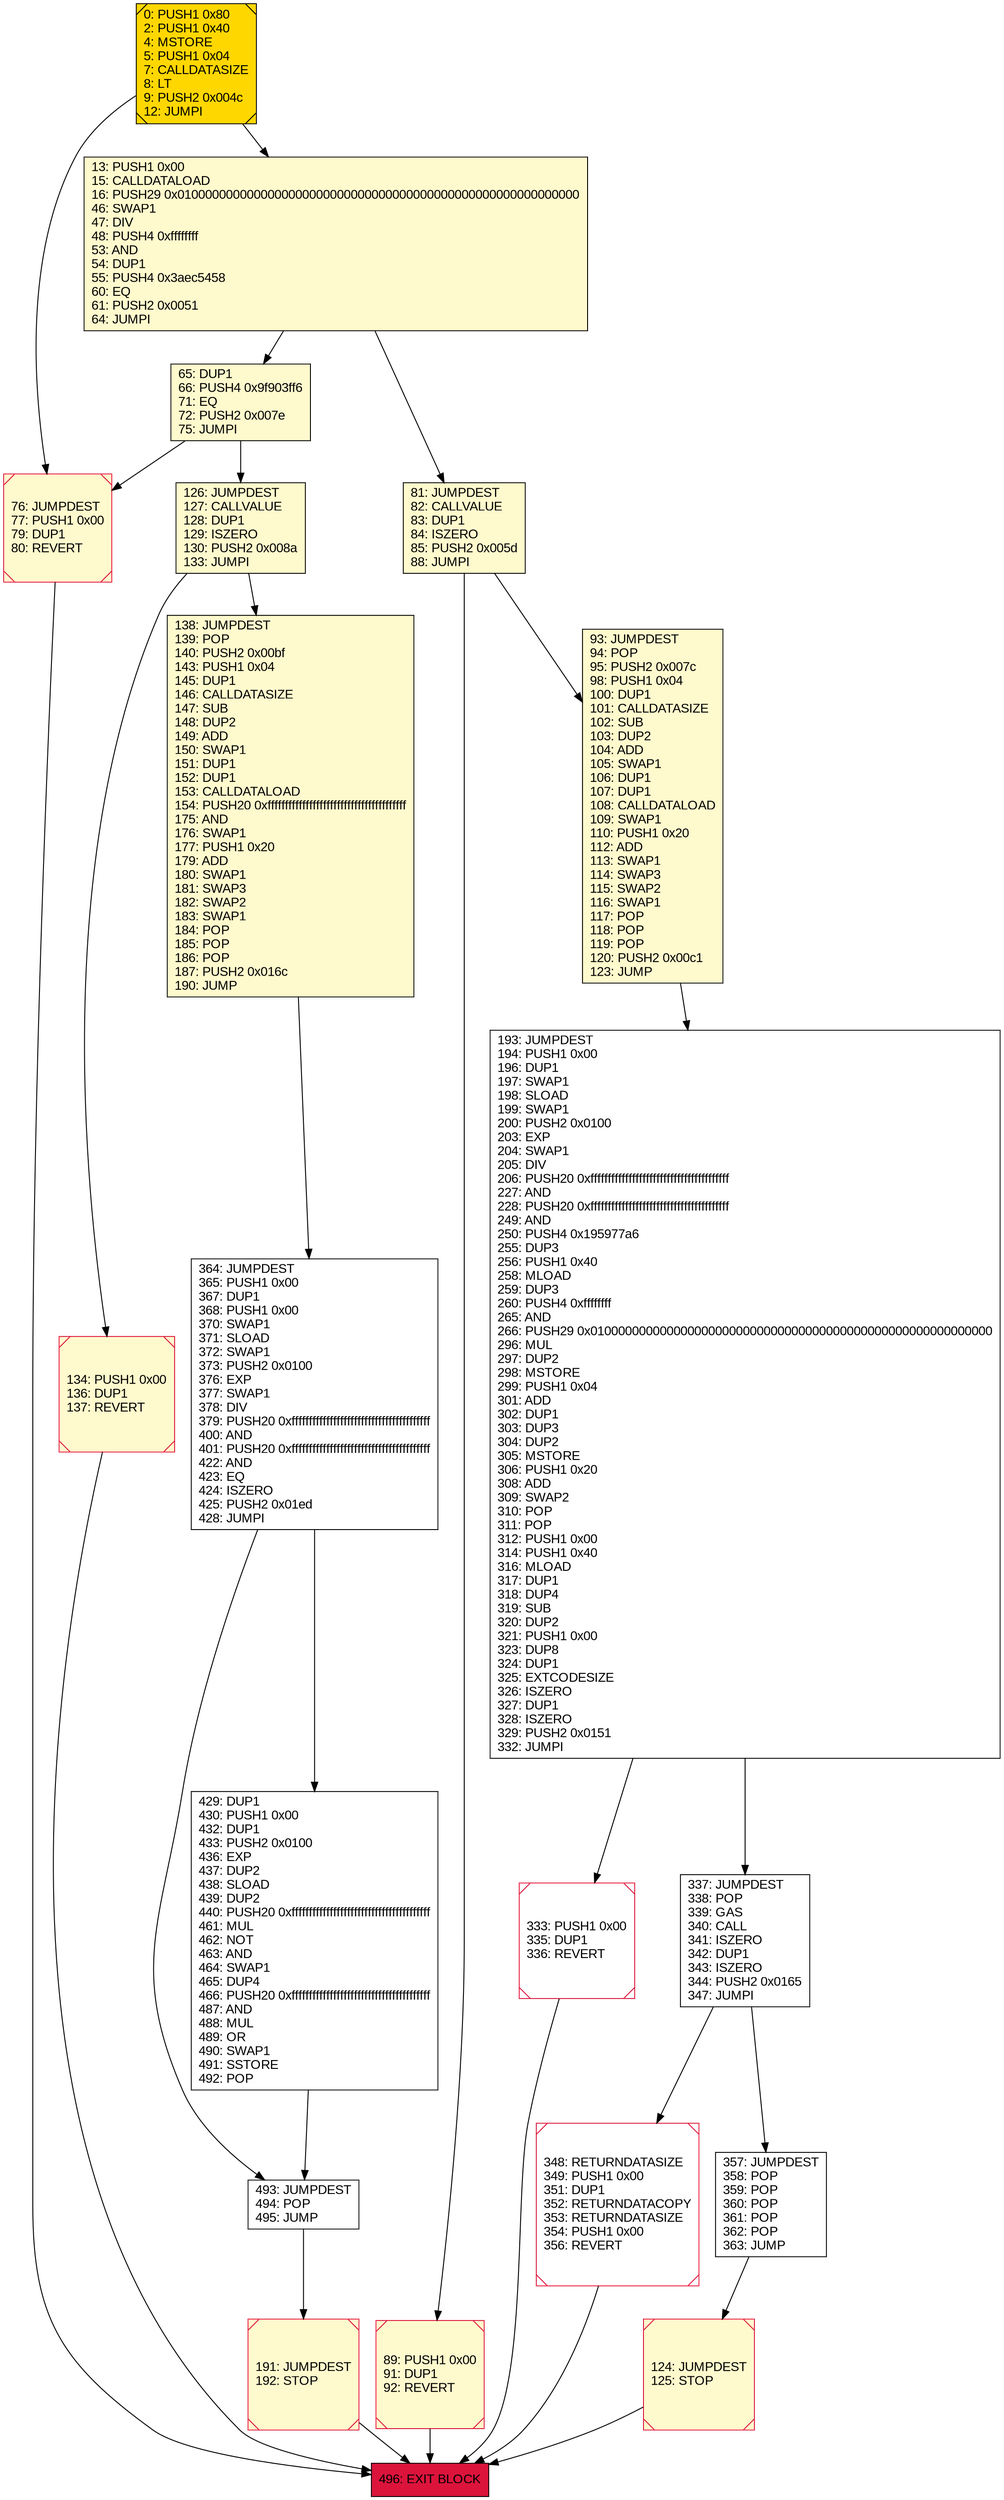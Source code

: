 digraph G {
bgcolor=transparent rankdir=UD;
node [shape=box style=filled color=black fillcolor=white fontname=arial fontcolor=black];
126 [label="126: JUMPDEST\l127: CALLVALUE\l128: DUP1\l129: ISZERO\l130: PUSH2 0x008a\l133: JUMPI\l" fillcolor=lemonchiffon ];
134 [label="134: PUSH1 0x00\l136: DUP1\l137: REVERT\l" fillcolor=lemonchiffon shape=Msquare color=crimson ];
348 [label="348: RETURNDATASIZE\l349: PUSH1 0x00\l351: DUP1\l352: RETURNDATACOPY\l353: RETURNDATASIZE\l354: PUSH1 0x00\l356: REVERT\l" shape=Msquare color=crimson ];
124 [label="124: JUMPDEST\l125: STOP\l" fillcolor=lemonchiffon shape=Msquare color=crimson ];
0 [label="0: PUSH1 0x80\l2: PUSH1 0x40\l4: MSTORE\l5: PUSH1 0x04\l7: CALLDATASIZE\l8: LT\l9: PUSH2 0x004c\l12: JUMPI\l" fillcolor=lemonchiffon shape=Msquare fillcolor=gold ];
76 [label="76: JUMPDEST\l77: PUSH1 0x00\l79: DUP1\l80: REVERT\l" fillcolor=lemonchiffon shape=Msquare color=crimson ];
65 [label="65: DUP1\l66: PUSH4 0x9f903ff6\l71: EQ\l72: PUSH2 0x007e\l75: JUMPI\l" fillcolor=lemonchiffon ];
493 [label="493: JUMPDEST\l494: POP\l495: JUMP\l" ];
81 [label="81: JUMPDEST\l82: CALLVALUE\l83: DUP1\l84: ISZERO\l85: PUSH2 0x005d\l88: JUMPI\l" fillcolor=lemonchiffon ];
191 [label="191: JUMPDEST\l192: STOP\l" fillcolor=lemonchiffon shape=Msquare color=crimson ];
333 [label="333: PUSH1 0x00\l335: DUP1\l336: REVERT\l" shape=Msquare color=crimson ];
357 [label="357: JUMPDEST\l358: POP\l359: POP\l360: POP\l361: POP\l362: POP\l363: JUMP\l" ];
364 [label="364: JUMPDEST\l365: PUSH1 0x00\l367: DUP1\l368: PUSH1 0x00\l370: SWAP1\l371: SLOAD\l372: SWAP1\l373: PUSH2 0x0100\l376: EXP\l377: SWAP1\l378: DIV\l379: PUSH20 0xffffffffffffffffffffffffffffffffffffffff\l400: AND\l401: PUSH20 0xffffffffffffffffffffffffffffffffffffffff\l422: AND\l423: EQ\l424: ISZERO\l425: PUSH2 0x01ed\l428: JUMPI\l" ];
496 [label="496: EXIT BLOCK\l" fillcolor=crimson ];
429 [label="429: DUP1\l430: PUSH1 0x00\l432: DUP1\l433: PUSH2 0x0100\l436: EXP\l437: DUP2\l438: SLOAD\l439: DUP2\l440: PUSH20 0xffffffffffffffffffffffffffffffffffffffff\l461: MUL\l462: NOT\l463: AND\l464: SWAP1\l465: DUP4\l466: PUSH20 0xffffffffffffffffffffffffffffffffffffffff\l487: AND\l488: MUL\l489: OR\l490: SWAP1\l491: SSTORE\l492: POP\l" ];
13 [label="13: PUSH1 0x00\l15: CALLDATALOAD\l16: PUSH29 0x0100000000000000000000000000000000000000000000000000000000\l46: SWAP1\l47: DIV\l48: PUSH4 0xffffffff\l53: AND\l54: DUP1\l55: PUSH4 0x3aec5458\l60: EQ\l61: PUSH2 0x0051\l64: JUMPI\l" fillcolor=lemonchiffon ];
89 [label="89: PUSH1 0x00\l91: DUP1\l92: REVERT\l" fillcolor=lemonchiffon shape=Msquare color=crimson ];
93 [label="93: JUMPDEST\l94: POP\l95: PUSH2 0x007c\l98: PUSH1 0x04\l100: DUP1\l101: CALLDATASIZE\l102: SUB\l103: DUP2\l104: ADD\l105: SWAP1\l106: DUP1\l107: DUP1\l108: CALLDATALOAD\l109: SWAP1\l110: PUSH1 0x20\l112: ADD\l113: SWAP1\l114: SWAP3\l115: SWAP2\l116: SWAP1\l117: POP\l118: POP\l119: POP\l120: PUSH2 0x00c1\l123: JUMP\l" fillcolor=lemonchiffon ];
138 [label="138: JUMPDEST\l139: POP\l140: PUSH2 0x00bf\l143: PUSH1 0x04\l145: DUP1\l146: CALLDATASIZE\l147: SUB\l148: DUP2\l149: ADD\l150: SWAP1\l151: DUP1\l152: DUP1\l153: CALLDATALOAD\l154: PUSH20 0xffffffffffffffffffffffffffffffffffffffff\l175: AND\l176: SWAP1\l177: PUSH1 0x20\l179: ADD\l180: SWAP1\l181: SWAP3\l182: SWAP2\l183: SWAP1\l184: POP\l185: POP\l186: POP\l187: PUSH2 0x016c\l190: JUMP\l" fillcolor=lemonchiffon ];
193 [label="193: JUMPDEST\l194: PUSH1 0x00\l196: DUP1\l197: SWAP1\l198: SLOAD\l199: SWAP1\l200: PUSH2 0x0100\l203: EXP\l204: SWAP1\l205: DIV\l206: PUSH20 0xffffffffffffffffffffffffffffffffffffffff\l227: AND\l228: PUSH20 0xffffffffffffffffffffffffffffffffffffffff\l249: AND\l250: PUSH4 0x195977a6\l255: DUP3\l256: PUSH1 0x40\l258: MLOAD\l259: DUP3\l260: PUSH4 0xffffffff\l265: AND\l266: PUSH29 0x0100000000000000000000000000000000000000000000000000000000\l296: MUL\l297: DUP2\l298: MSTORE\l299: PUSH1 0x04\l301: ADD\l302: DUP1\l303: DUP3\l304: DUP2\l305: MSTORE\l306: PUSH1 0x20\l308: ADD\l309: SWAP2\l310: POP\l311: POP\l312: PUSH1 0x00\l314: PUSH1 0x40\l316: MLOAD\l317: DUP1\l318: DUP4\l319: SUB\l320: DUP2\l321: PUSH1 0x00\l323: DUP8\l324: DUP1\l325: EXTCODESIZE\l326: ISZERO\l327: DUP1\l328: ISZERO\l329: PUSH2 0x0151\l332: JUMPI\l" ];
337 [label="337: JUMPDEST\l338: POP\l339: GAS\l340: CALL\l341: ISZERO\l342: DUP1\l343: ISZERO\l344: PUSH2 0x0165\l347: JUMPI\l" ];
357 -> 124;
89 -> 496;
337 -> 357;
134 -> 496;
124 -> 496;
13 -> 81;
126 -> 138;
191 -> 496;
333 -> 496;
364 -> 429;
0 -> 76;
65 -> 76;
193 -> 337;
493 -> 191;
364 -> 493;
93 -> 193;
126 -> 134;
65 -> 126;
81 -> 93;
193 -> 333;
81 -> 89;
138 -> 364;
348 -> 496;
0 -> 13;
13 -> 65;
76 -> 496;
337 -> 348;
429 -> 493;
}